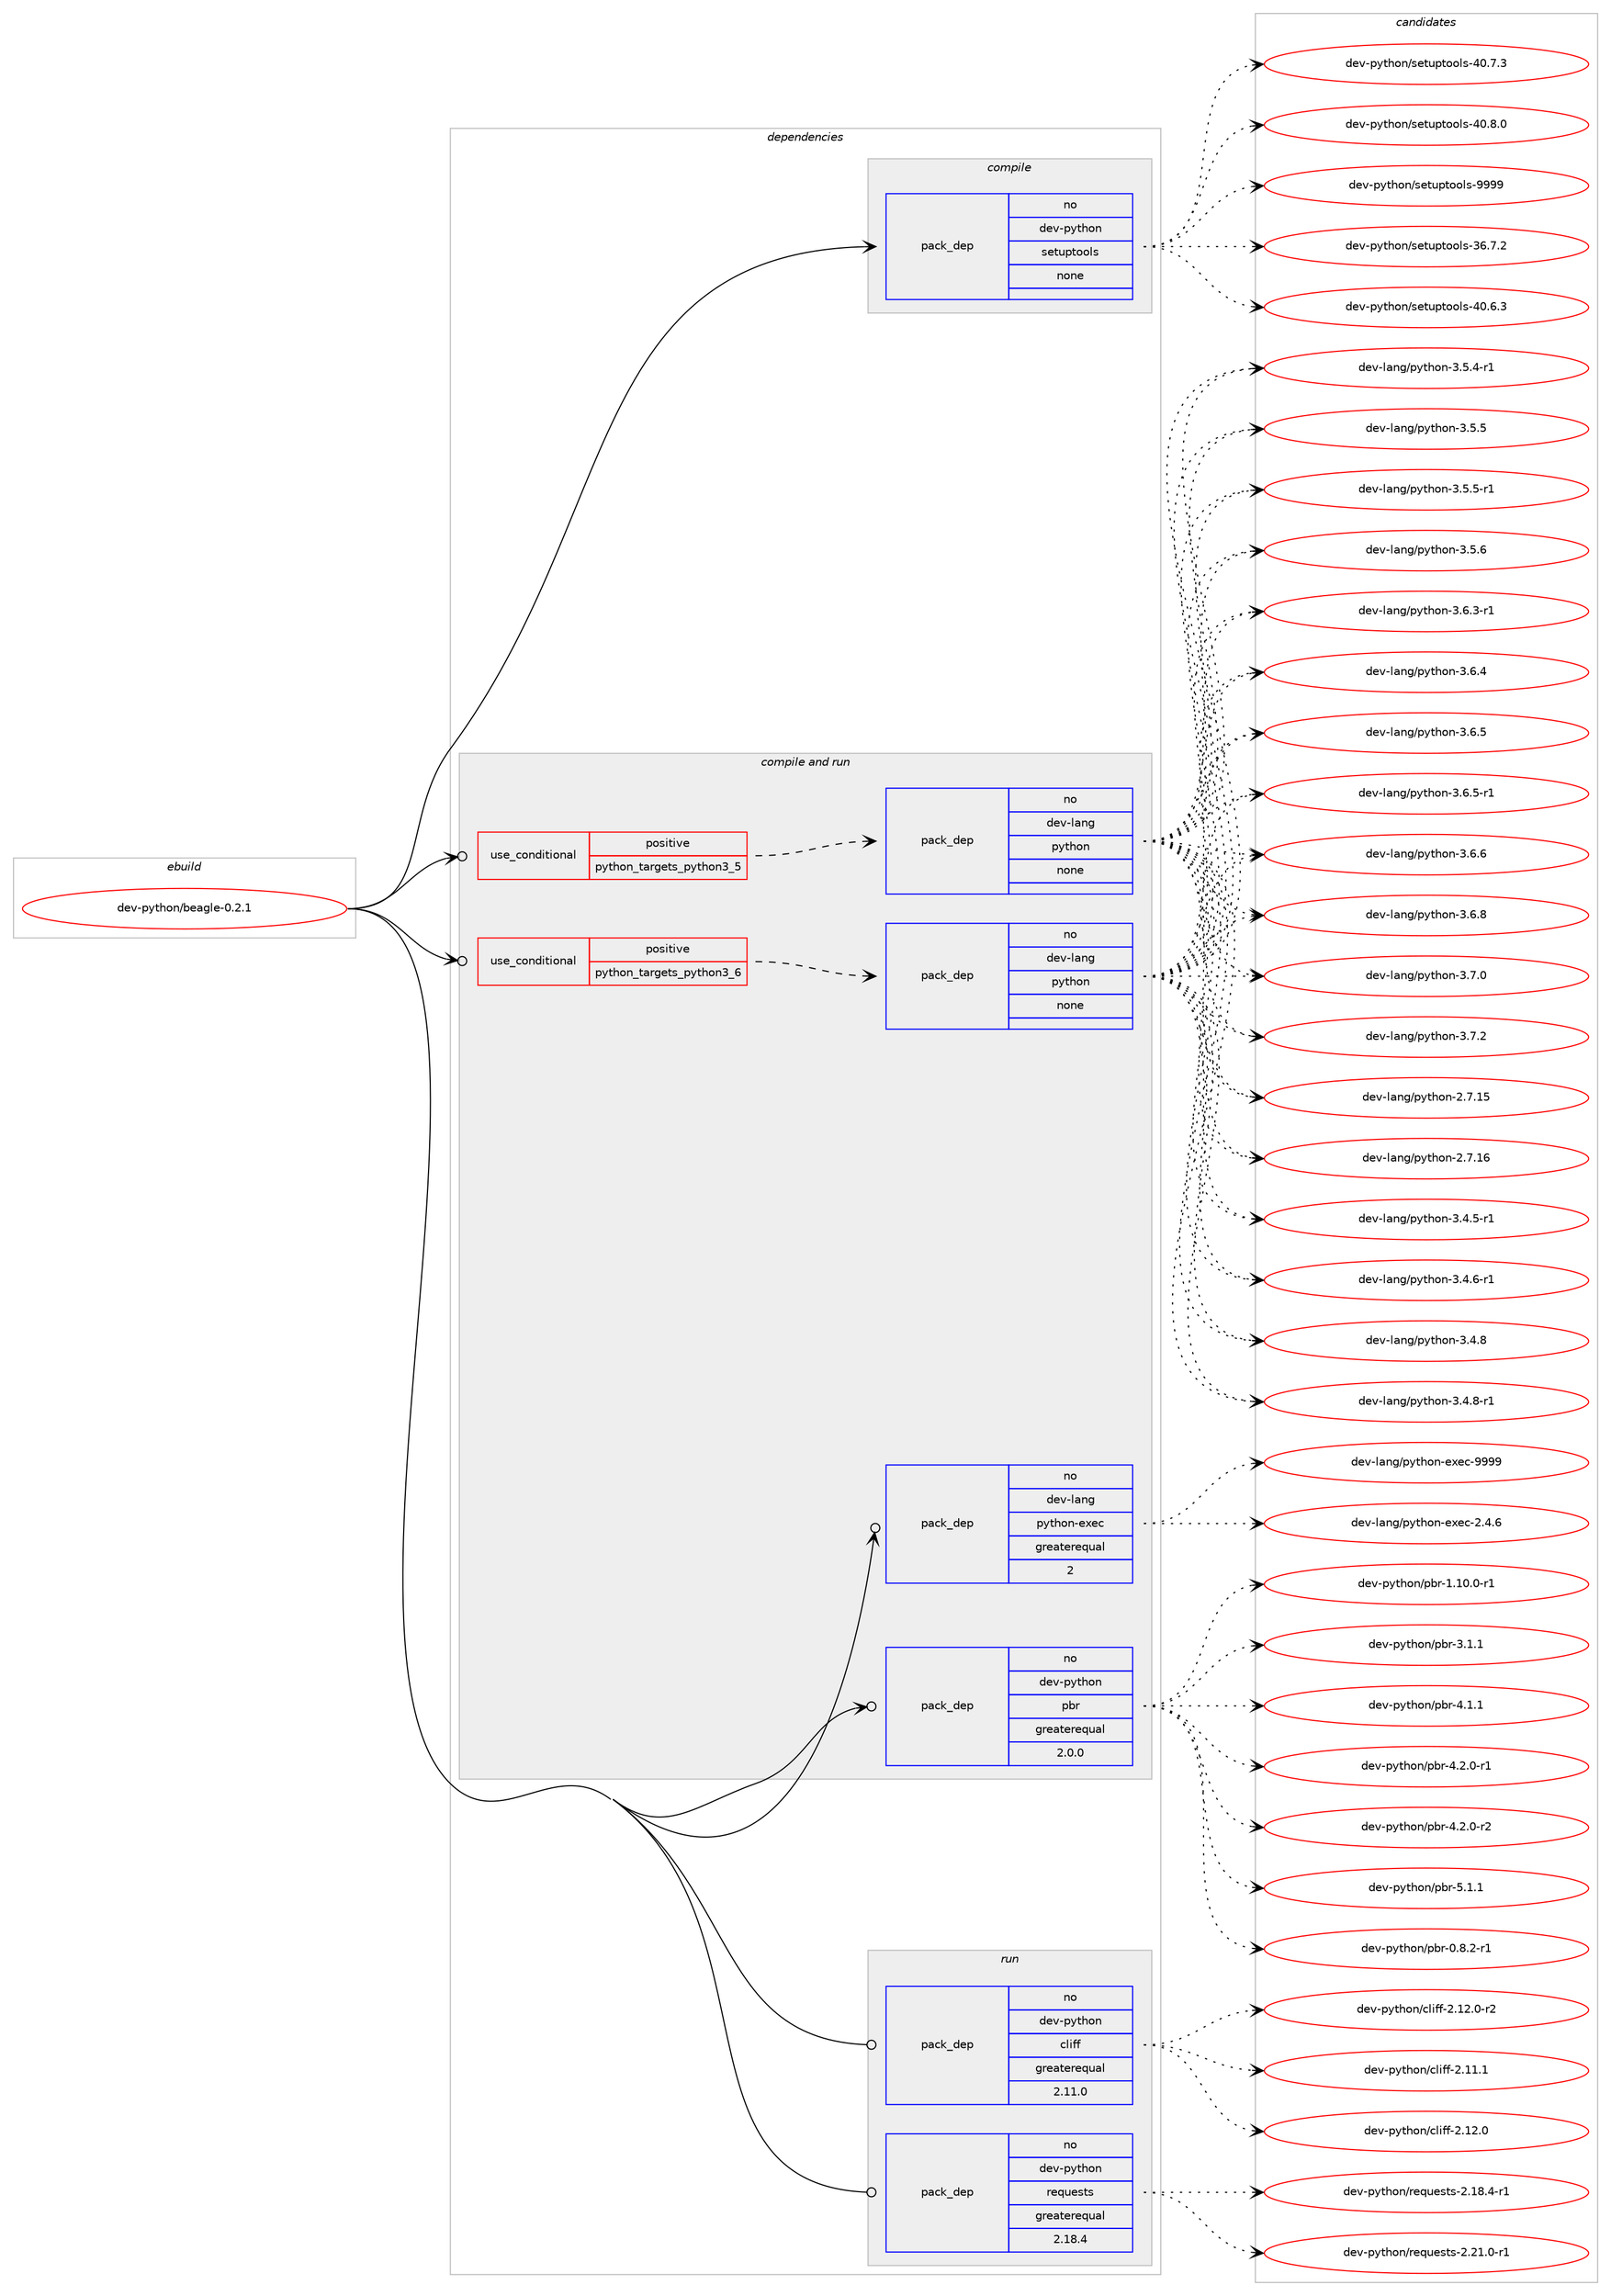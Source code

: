 digraph prolog {

# *************
# Graph options
# *************

newrank=true;
concentrate=true;
compound=true;
graph [rankdir=LR,fontname=Helvetica,fontsize=10,ranksep=1.5];#, ranksep=2.5, nodesep=0.2];
edge  [arrowhead=vee];
node  [fontname=Helvetica,fontsize=10];

# **********
# The ebuild
# **********

subgraph cluster_leftcol {
color=gray;
rank=same;
label=<<i>ebuild</i>>;
id [label="dev-python/beagle-0.2.1", color=red, width=4, href="../dev-python/beagle-0.2.1.svg"];
}

# ****************
# The dependencies
# ****************

subgraph cluster_midcol {
color=gray;
label=<<i>dependencies</i>>;
subgraph cluster_compile {
fillcolor="#eeeeee";
style=filled;
label=<<i>compile</i>>;
subgraph pack1006022 {
dependency1400816 [label=<<TABLE BORDER="0" CELLBORDER="1" CELLSPACING="0" CELLPADDING="4" WIDTH="220"><TR><TD ROWSPAN="6" CELLPADDING="30">pack_dep</TD></TR><TR><TD WIDTH="110">no</TD></TR><TR><TD>dev-python</TD></TR><TR><TD>setuptools</TD></TR><TR><TD>none</TD></TR><TR><TD></TD></TR></TABLE>>, shape=none, color=blue];
}
id:e -> dependency1400816:w [weight=20,style="solid",arrowhead="vee"];
}
subgraph cluster_compileandrun {
fillcolor="#eeeeee";
style=filled;
label=<<i>compile and run</i>>;
subgraph cond371567 {
dependency1400817 [label=<<TABLE BORDER="0" CELLBORDER="1" CELLSPACING="0" CELLPADDING="4"><TR><TD ROWSPAN="3" CELLPADDING="10">use_conditional</TD></TR><TR><TD>positive</TD></TR><TR><TD>python_targets_python3_5</TD></TR></TABLE>>, shape=none, color=red];
subgraph pack1006023 {
dependency1400818 [label=<<TABLE BORDER="0" CELLBORDER="1" CELLSPACING="0" CELLPADDING="4" WIDTH="220"><TR><TD ROWSPAN="6" CELLPADDING="30">pack_dep</TD></TR><TR><TD WIDTH="110">no</TD></TR><TR><TD>dev-lang</TD></TR><TR><TD>python</TD></TR><TR><TD>none</TD></TR><TR><TD></TD></TR></TABLE>>, shape=none, color=blue];
}
dependency1400817:e -> dependency1400818:w [weight=20,style="dashed",arrowhead="vee"];
}
id:e -> dependency1400817:w [weight=20,style="solid",arrowhead="odotvee"];
subgraph cond371568 {
dependency1400819 [label=<<TABLE BORDER="0" CELLBORDER="1" CELLSPACING="0" CELLPADDING="4"><TR><TD ROWSPAN="3" CELLPADDING="10">use_conditional</TD></TR><TR><TD>positive</TD></TR><TR><TD>python_targets_python3_6</TD></TR></TABLE>>, shape=none, color=red];
subgraph pack1006024 {
dependency1400820 [label=<<TABLE BORDER="0" CELLBORDER="1" CELLSPACING="0" CELLPADDING="4" WIDTH="220"><TR><TD ROWSPAN="6" CELLPADDING="30">pack_dep</TD></TR><TR><TD WIDTH="110">no</TD></TR><TR><TD>dev-lang</TD></TR><TR><TD>python</TD></TR><TR><TD>none</TD></TR><TR><TD></TD></TR></TABLE>>, shape=none, color=blue];
}
dependency1400819:e -> dependency1400820:w [weight=20,style="dashed",arrowhead="vee"];
}
id:e -> dependency1400819:w [weight=20,style="solid",arrowhead="odotvee"];
subgraph pack1006025 {
dependency1400821 [label=<<TABLE BORDER="0" CELLBORDER="1" CELLSPACING="0" CELLPADDING="4" WIDTH="220"><TR><TD ROWSPAN="6" CELLPADDING="30">pack_dep</TD></TR><TR><TD WIDTH="110">no</TD></TR><TR><TD>dev-lang</TD></TR><TR><TD>python-exec</TD></TR><TR><TD>greaterequal</TD></TR><TR><TD>2</TD></TR></TABLE>>, shape=none, color=blue];
}
id:e -> dependency1400821:w [weight=20,style="solid",arrowhead="odotvee"];
subgraph pack1006026 {
dependency1400822 [label=<<TABLE BORDER="0" CELLBORDER="1" CELLSPACING="0" CELLPADDING="4" WIDTH="220"><TR><TD ROWSPAN="6" CELLPADDING="30">pack_dep</TD></TR><TR><TD WIDTH="110">no</TD></TR><TR><TD>dev-python</TD></TR><TR><TD>pbr</TD></TR><TR><TD>greaterequal</TD></TR><TR><TD>2.0.0</TD></TR></TABLE>>, shape=none, color=blue];
}
id:e -> dependency1400822:w [weight=20,style="solid",arrowhead="odotvee"];
}
subgraph cluster_run {
fillcolor="#eeeeee";
style=filled;
label=<<i>run</i>>;
subgraph pack1006027 {
dependency1400823 [label=<<TABLE BORDER="0" CELLBORDER="1" CELLSPACING="0" CELLPADDING="4" WIDTH="220"><TR><TD ROWSPAN="6" CELLPADDING="30">pack_dep</TD></TR><TR><TD WIDTH="110">no</TD></TR><TR><TD>dev-python</TD></TR><TR><TD>cliff</TD></TR><TR><TD>greaterequal</TD></TR><TR><TD>2.11.0</TD></TR></TABLE>>, shape=none, color=blue];
}
id:e -> dependency1400823:w [weight=20,style="solid",arrowhead="odot"];
subgraph pack1006028 {
dependency1400824 [label=<<TABLE BORDER="0" CELLBORDER="1" CELLSPACING="0" CELLPADDING="4" WIDTH="220"><TR><TD ROWSPAN="6" CELLPADDING="30">pack_dep</TD></TR><TR><TD WIDTH="110">no</TD></TR><TR><TD>dev-python</TD></TR><TR><TD>requests</TD></TR><TR><TD>greaterequal</TD></TR><TR><TD>2.18.4</TD></TR></TABLE>>, shape=none, color=blue];
}
id:e -> dependency1400824:w [weight=20,style="solid",arrowhead="odot"];
}
}

# **************
# The candidates
# **************

subgraph cluster_choices {
rank=same;
color=gray;
label=<<i>candidates</i>>;

subgraph choice1006022 {
color=black;
nodesep=1;
choice100101118451121211161041111104711510111611711211611111110811545515446554650 [label="dev-python/setuptools-36.7.2", color=red, width=4,href="../dev-python/setuptools-36.7.2.svg"];
choice100101118451121211161041111104711510111611711211611111110811545524846544651 [label="dev-python/setuptools-40.6.3", color=red, width=4,href="../dev-python/setuptools-40.6.3.svg"];
choice100101118451121211161041111104711510111611711211611111110811545524846554651 [label="dev-python/setuptools-40.7.3", color=red, width=4,href="../dev-python/setuptools-40.7.3.svg"];
choice100101118451121211161041111104711510111611711211611111110811545524846564648 [label="dev-python/setuptools-40.8.0", color=red, width=4,href="../dev-python/setuptools-40.8.0.svg"];
choice10010111845112121116104111110471151011161171121161111111081154557575757 [label="dev-python/setuptools-9999", color=red, width=4,href="../dev-python/setuptools-9999.svg"];
dependency1400816:e -> choice100101118451121211161041111104711510111611711211611111110811545515446554650:w [style=dotted,weight="100"];
dependency1400816:e -> choice100101118451121211161041111104711510111611711211611111110811545524846544651:w [style=dotted,weight="100"];
dependency1400816:e -> choice100101118451121211161041111104711510111611711211611111110811545524846554651:w [style=dotted,weight="100"];
dependency1400816:e -> choice100101118451121211161041111104711510111611711211611111110811545524846564648:w [style=dotted,weight="100"];
dependency1400816:e -> choice10010111845112121116104111110471151011161171121161111111081154557575757:w [style=dotted,weight="100"];
}
subgraph choice1006023 {
color=black;
nodesep=1;
choice10010111845108971101034711212111610411111045504655464953 [label="dev-lang/python-2.7.15", color=red, width=4,href="../dev-lang/python-2.7.15.svg"];
choice10010111845108971101034711212111610411111045504655464954 [label="dev-lang/python-2.7.16", color=red, width=4,href="../dev-lang/python-2.7.16.svg"];
choice1001011184510897110103471121211161041111104551465246534511449 [label="dev-lang/python-3.4.5-r1", color=red, width=4,href="../dev-lang/python-3.4.5-r1.svg"];
choice1001011184510897110103471121211161041111104551465246544511449 [label="dev-lang/python-3.4.6-r1", color=red, width=4,href="../dev-lang/python-3.4.6-r1.svg"];
choice100101118451089711010347112121116104111110455146524656 [label="dev-lang/python-3.4.8", color=red, width=4,href="../dev-lang/python-3.4.8.svg"];
choice1001011184510897110103471121211161041111104551465246564511449 [label="dev-lang/python-3.4.8-r1", color=red, width=4,href="../dev-lang/python-3.4.8-r1.svg"];
choice1001011184510897110103471121211161041111104551465346524511449 [label="dev-lang/python-3.5.4-r1", color=red, width=4,href="../dev-lang/python-3.5.4-r1.svg"];
choice100101118451089711010347112121116104111110455146534653 [label="dev-lang/python-3.5.5", color=red, width=4,href="../dev-lang/python-3.5.5.svg"];
choice1001011184510897110103471121211161041111104551465346534511449 [label="dev-lang/python-3.5.5-r1", color=red, width=4,href="../dev-lang/python-3.5.5-r1.svg"];
choice100101118451089711010347112121116104111110455146534654 [label="dev-lang/python-3.5.6", color=red, width=4,href="../dev-lang/python-3.5.6.svg"];
choice1001011184510897110103471121211161041111104551465446514511449 [label="dev-lang/python-3.6.3-r1", color=red, width=4,href="../dev-lang/python-3.6.3-r1.svg"];
choice100101118451089711010347112121116104111110455146544652 [label="dev-lang/python-3.6.4", color=red, width=4,href="../dev-lang/python-3.6.4.svg"];
choice100101118451089711010347112121116104111110455146544653 [label="dev-lang/python-3.6.5", color=red, width=4,href="../dev-lang/python-3.6.5.svg"];
choice1001011184510897110103471121211161041111104551465446534511449 [label="dev-lang/python-3.6.5-r1", color=red, width=4,href="../dev-lang/python-3.6.5-r1.svg"];
choice100101118451089711010347112121116104111110455146544654 [label="dev-lang/python-3.6.6", color=red, width=4,href="../dev-lang/python-3.6.6.svg"];
choice100101118451089711010347112121116104111110455146544656 [label="dev-lang/python-3.6.8", color=red, width=4,href="../dev-lang/python-3.6.8.svg"];
choice100101118451089711010347112121116104111110455146554648 [label="dev-lang/python-3.7.0", color=red, width=4,href="../dev-lang/python-3.7.0.svg"];
choice100101118451089711010347112121116104111110455146554650 [label="dev-lang/python-3.7.2", color=red, width=4,href="../dev-lang/python-3.7.2.svg"];
dependency1400818:e -> choice10010111845108971101034711212111610411111045504655464953:w [style=dotted,weight="100"];
dependency1400818:e -> choice10010111845108971101034711212111610411111045504655464954:w [style=dotted,weight="100"];
dependency1400818:e -> choice1001011184510897110103471121211161041111104551465246534511449:w [style=dotted,weight="100"];
dependency1400818:e -> choice1001011184510897110103471121211161041111104551465246544511449:w [style=dotted,weight="100"];
dependency1400818:e -> choice100101118451089711010347112121116104111110455146524656:w [style=dotted,weight="100"];
dependency1400818:e -> choice1001011184510897110103471121211161041111104551465246564511449:w [style=dotted,weight="100"];
dependency1400818:e -> choice1001011184510897110103471121211161041111104551465346524511449:w [style=dotted,weight="100"];
dependency1400818:e -> choice100101118451089711010347112121116104111110455146534653:w [style=dotted,weight="100"];
dependency1400818:e -> choice1001011184510897110103471121211161041111104551465346534511449:w [style=dotted,weight="100"];
dependency1400818:e -> choice100101118451089711010347112121116104111110455146534654:w [style=dotted,weight="100"];
dependency1400818:e -> choice1001011184510897110103471121211161041111104551465446514511449:w [style=dotted,weight="100"];
dependency1400818:e -> choice100101118451089711010347112121116104111110455146544652:w [style=dotted,weight="100"];
dependency1400818:e -> choice100101118451089711010347112121116104111110455146544653:w [style=dotted,weight="100"];
dependency1400818:e -> choice1001011184510897110103471121211161041111104551465446534511449:w [style=dotted,weight="100"];
dependency1400818:e -> choice100101118451089711010347112121116104111110455146544654:w [style=dotted,weight="100"];
dependency1400818:e -> choice100101118451089711010347112121116104111110455146544656:w [style=dotted,weight="100"];
dependency1400818:e -> choice100101118451089711010347112121116104111110455146554648:w [style=dotted,weight="100"];
dependency1400818:e -> choice100101118451089711010347112121116104111110455146554650:w [style=dotted,weight="100"];
}
subgraph choice1006024 {
color=black;
nodesep=1;
choice10010111845108971101034711212111610411111045504655464953 [label="dev-lang/python-2.7.15", color=red, width=4,href="../dev-lang/python-2.7.15.svg"];
choice10010111845108971101034711212111610411111045504655464954 [label="dev-lang/python-2.7.16", color=red, width=4,href="../dev-lang/python-2.7.16.svg"];
choice1001011184510897110103471121211161041111104551465246534511449 [label="dev-lang/python-3.4.5-r1", color=red, width=4,href="../dev-lang/python-3.4.5-r1.svg"];
choice1001011184510897110103471121211161041111104551465246544511449 [label="dev-lang/python-3.4.6-r1", color=red, width=4,href="../dev-lang/python-3.4.6-r1.svg"];
choice100101118451089711010347112121116104111110455146524656 [label="dev-lang/python-3.4.8", color=red, width=4,href="../dev-lang/python-3.4.8.svg"];
choice1001011184510897110103471121211161041111104551465246564511449 [label="dev-lang/python-3.4.8-r1", color=red, width=4,href="../dev-lang/python-3.4.8-r1.svg"];
choice1001011184510897110103471121211161041111104551465346524511449 [label="dev-lang/python-3.5.4-r1", color=red, width=4,href="../dev-lang/python-3.5.4-r1.svg"];
choice100101118451089711010347112121116104111110455146534653 [label="dev-lang/python-3.5.5", color=red, width=4,href="../dev-lang/python-3.5.5.svg"];
choice1001011184510897110103471121211161041111104551465346534511449 [label="dev-lang/python-3.5.5-r1", color=red, width=4,href="../dev-lang/python-3.5.5-r1.svg"];
choice100101118451089711010347112121116104111110455146534654 [label="dev-lang/python-3.5.6", color=red, width=4,href="../dev-lang/python-3.5.6.svg"];
choice1001011184510897110103471121211161041111104551465446514511449 [label="dev-lang/python-3.6.3-r1", color=red, width=4,href="../dev-lang/python-3.6.3-r1.svg"];
choice100101118451089711010347112121116104111110455146544652 [label="dev-lang/python-3.6.4", color=red, width=4,href="../dev-lang/python-3.6.4.svg"];
choice100101118451089711010347112121116104111110455146544653 [label="dev-lang/python-3.6.5", color=red, width=4,href="../dev-lang/python-3.6.5.svg"];
choice1001011184510897110103471121211161041111104551465446534511449 [label="dev-lang/python-3.6.5-r1", color=red, width=4,href="../dev-lang/python-3.6.5-r1.svg"];
choice100101118451089711010347112121116104111110455146544654 [label="dev-lang/python-3.6.6", color=red, width=4,href="../dev-lang/python-3.6.6.svg"];
choice100101118451089711010347112121116104111110455146544656 [label="dev-lang/python-3.6.8", color=red, width=4,href="../dev-lang/python-3.6.8.svg"];
choice100101118451089711010347112121116104111110455146554648 [label="dev-lang/python-3.7.0", color=red, width=4,href="../dev-lang/python-3.7.0.svg"];
choice100101118451089711010347112121116104111110455146554650 [label="dev-lang/python-3.7.2", color=red, width=4,href="../dev-lang/python-3.7.2.svg"];
dependency1400820:e -> choice10010111845108971101034711212111610411111045504655464953:w [style=dotted,weight="100"];
dependency1400820:e -> choice10010111845108971101034711212111610411111045504655464954:w [style=dotted,weight="100"];
dependency1400820:e -> choice1001011184510897110103471121211161041111104551465246534511449:w [style=dotted,weight="100"];
dependency1400820:e -> choice1001011184510897110103471121211161041111104551465246544511449:w [style=dotted,weight="100"];
dependency1400820:e -> choice100101118451089711010347112121116104111110455146524656:w [style=dotted,weight="100"];
dependency1400820:e -> choice1001011184510897110103471121211161041111104551465246564511449:w [style=dotted,weight="100"];
dependency1400820:e -> choice1001011184510897110103471121211161041111104551465346524511449:w [style=dotted,weight="100"];
dependency1400820:e -> choice100101118451089711010347112121116104111110455146534653:w [style=dotted,weight="100"];
dependency1400820:e -> choice1001011184510897110103471121211161041111104551465346534511449:w [style=dotted,weight="100"];
dependency1400820:e -> choice100101118451089711010347112121116104111110455146534654:w [style=dotted,weight="100"];
dependency1400820:e -> choice1001011184510897110103471121211161041111104551465446514511449:w [style=dotted,weight="100"];
dependency1400820:e -> choice100101118451089711010347112121116104111110455146544652:w [style=dotted,weight="100"];
dependency1400820:e -> choice100101118451089711010347112121116104111110455146544653:w [style=dotted,weight="100"];
dependency1400820:e -> choice1001011184510897110103471121211161041111104551465446534511449:w [style=dotted,weight="100"];
dependency1400820:e -> choice100101118451089711010347112121116104111110455146544654:w [style=dotted,weight="100"];
dependency1400820:e -> choice100101118451089711010347112121116104111110455146544656:w [style=dotted,weight="100"];
dependency1400820:e -> choice100101118451089711010347112121116104111110455146554648:w [style=dotted,weight="100"];
dependency1400820:e -> choice100101118451089711010347112121116104111110455146554650:w [style=dotted,weight="100"];
}
subgraph choice1006025 {
color=black;
nodesep=1;
choice1001011184510897110103471121211161041111104510112010199455046524654 [label="dev-lang/python-exec-2.4.6", color=red, width=4,href="../dev-lang/python-exec-2.4.6.svg"];
choice10010111845108971101034711212111610411111045101120101994557575757 [label="dev-lang/python-exec-9999", color=red, width=4,href="../dev-lang/python-exec-9999.svg"];
dependency1400821:e -> choice1001011184510897110103471121211161041111104510112010199455046524654:w [style=dotted,weight="100"];
dependency1400821:e -> choice10010111845108971101034711212111610411111045101120101994557575757:w [style=dotted,weight="100"];
}
subgraph choice1006026 {
color=black;
nodesep=1;
choice1001011184511212111610411111047112981144548465646504511449 [label="dev-python/pbr-0.8.2-r1", color=red, width=4,href="../dev-python/pbr-0.8.2-r1.svg"];
choice100101118451121211161041111104711298114454946494846484511449 [label="dev-python/pbr-1.10.0-r1", color=red, width=4,href="../dev-python/pbr-1.10.0-r1.svg"];
choice100101118451121211161041111104711298114455146494649 [label="dev-python/pbr-3.1.1", color=red, width=4,href="../dev-python/pbr-3.1.1.svg"];
choice100101118451121211161041111104711298114455246494649 [label="dev-python/pbr-4.1.1", color=red, width=4,href="../dev-python/pbr-4.1.1.svg"];
choice1001011184511212111610411111047112981144552465046484511449 [label="dev-python/pbr-4.2.0-r1", color=red, width=4,href="../dev-python/pbr-4.2.0-r1.svg"];
choice1001011184511212111610411111047112981144552465046484511450 [label="dev-python/pbr-4.2.0-r2", color=red, width=4,href="../dev-python/pbr-4.2.0-r2.svg"];
choice100101118451121211161041111104711298114455346494649 [label="dev-python/pbr-5.1.1", color=red, width=4,href="../dev-python/pbr-5.1.1.svg"];
dependency1400822:e -> choice1001011184511212111610411111047112981144548465646504511449:w [style=dotted,weight="100"];
dependency1400822:e -> choice100101118451121211161041111104711298114454946494846484511449:w [style=dotted,weight="100"];
dependency1400822:e -> choice100101118451121211161041111104711298114455146494649:w [style=dotted,weight="100"];
dependency1400822:e -> choice100101118451121211161041111104711298114455246494649:w [style=dotted,weight="100"];
dependency1400822:e -> choice1001011184511212111610411111047112981144552465046484511449:w [style=dotted,weight="100"];
dependency1400822:e -> choice1001011184511212111610411111047112981144552465046484511450:w [style=dotted,weight="100"];
dependency1400822:e -> choice100101118451121211161041111104711298114455346494649:w [style=dotted,weight="100"];
}
subgraph choice1006027 {
color=black;
nodesep=1;
choice10010111845112121116104111110479910810510210245504649494649 [label="dev-python/cliff-2.11.1", color=red, width=4,href="../dev-python/cliff-2.11.1.svg"];
choice10010111845112121116104111110479910810510210245504649504648 [label="dev-python/cliff-2.12.0", color=red, width=4,href="../dev-python/cliff-2.12.0.svg"];
choice100101118451121211161041111104799108105102102455046495046484511450 [label="dev-python/cliff-2.12.0-r2", color=red, width=4,href="../dev-python/cliff-2.12.0-r2.svg"];
dependency1400823:e -> choice10010111845112121116104111110479910810510210245504649494649:w [style=dotted,weight="100"];
dependency1400823:e -> choice10010111845112121116104111110479910810510210245504649504648:w [style=dotted,weight="100"];
dependency1400823:e -> choice100101118451121211161041111104799108105102102455046495046484511450:w [style=dotted,weight="100"];
}
subgraph choice1006028 {
color=black;
nodesep=1;
choice1001011184511212111610411111047114101113117101115116115455046495646524511449 [label="dev-python/requests-2.18.4-r1", color=red, width=4,href="../dev-python/requests-2.18.4-r1.svg"];
choice1001011184511212111610411111047114101113117101115116115455046504946484511449 [label="dev-python/requests-2.21.0-r1", color=red, width=4,href="../dev-python/requests-2.21.0-r1.svg"];
dependency1400824:e -> choice1001011184511212111610411111047114101113117101115116115455046495646524511449:w [style=dotted,weight="100"];
dependency1400824:e -> choice1001011184511212111610411111047114101113117101115116115455046504946484511449:w [style=dotted,weight="100"];
}
}

}
